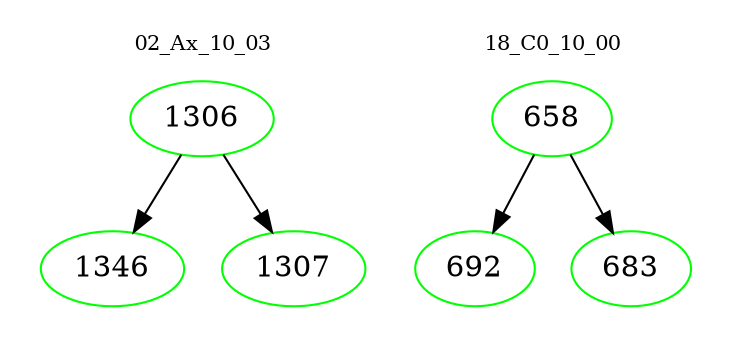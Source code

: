 digraph{
subgraph cluster_0 {
color = white
label = "02_Ax_10_03";
fontsize=10;
T0_1306 [label="1306", color="green"]
T0_1306 -> T0_1346 [color="black"]
T0_1346 [label="1346", color="green"]
T0_1306 -> T0_1307 [color="black"]
T0_1307 [label="1307", color="green"]
}
subgraph cluster_1 {
color = white
label = "18_C0_10_00";
fontsize=10;
T1_658 [label="658", color="green"]
T1_658 -> T1_692 [color="black"]
T1_692 [label="692", color="green"]
T1_658 -> T1_683 [color="black"]
T1_683 [label="683", color="green"]
}
}
